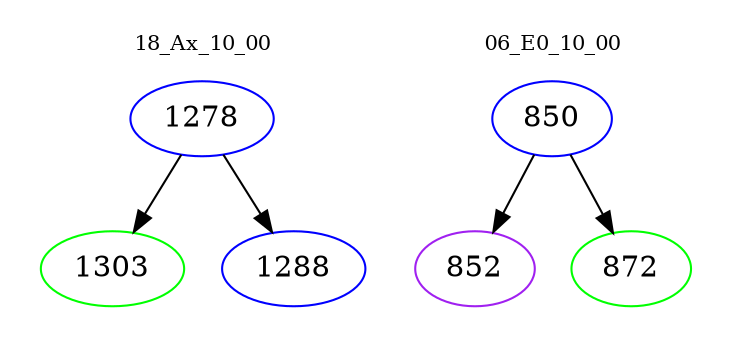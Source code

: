 digraph{
subgraph cluster_0 {
color = white
label = "18_Ax_10_00";
fontsize=10;
T0_1278 [label="1278", color="blue"]
T0_1278 -> T0_1303 [color="black"]
T0_1303 [label="1303", color="green"]
T0_1278 -> T0_1288 [color="black"]
T0_1288 [label="1288", color="blue"]
}
subgraph cluster_1 {
color = white
label = "06_E0_10_00";
fontsize=10;
T1_850 [label="850", color="blue"]
T1_850 -> T1_852 [color="black"]
T1_852 [label="852", color="purple"]
T1_850 -> T1_872 [color="black"]
T1_872 [label="872", color="green"]
}
}
